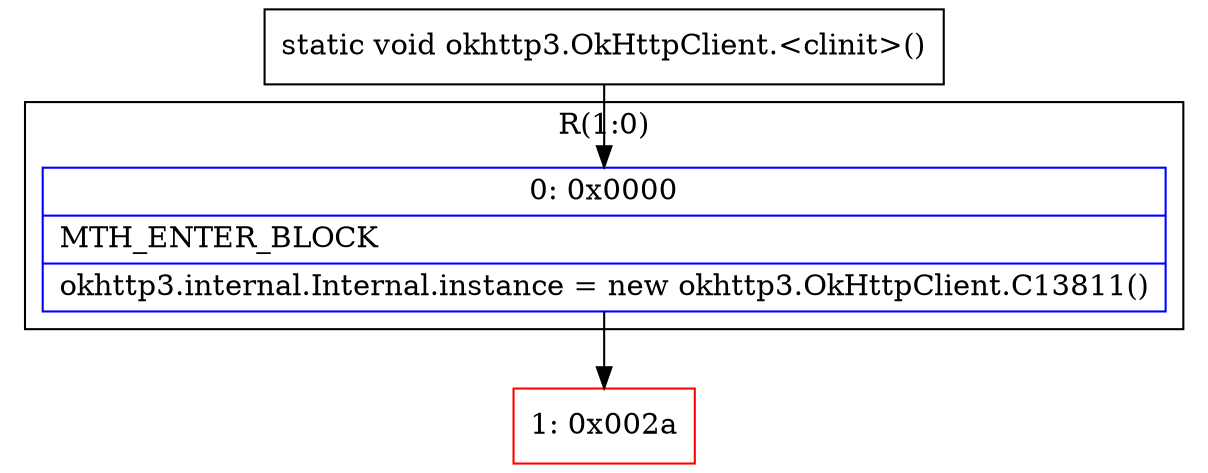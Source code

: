 digraph "CFG forokhttp3.OkHttpClient.\<clinit\>()V" {
subgraph cluster_Region_844363833 {
label = "R(1:0)";
node [shape=record,color=blue];
Node_0 [shape=record,label="{0\:\ 0x0000|MTH_ENTER_BLOCK\l|okhttp3.internal.Internal.instance = new okhttp3.OkHttpClient.C13811()\l}"];
}
Node_1 [shape=record,color=red,label="{1\:\ 0x002a}"];
MethodNode[shape=record,label="{static void okhttp3.OkHttpClient.\<clinit\>() }"];
MethodNode -> Node_0;
Node_0 -> Node_1;
}

